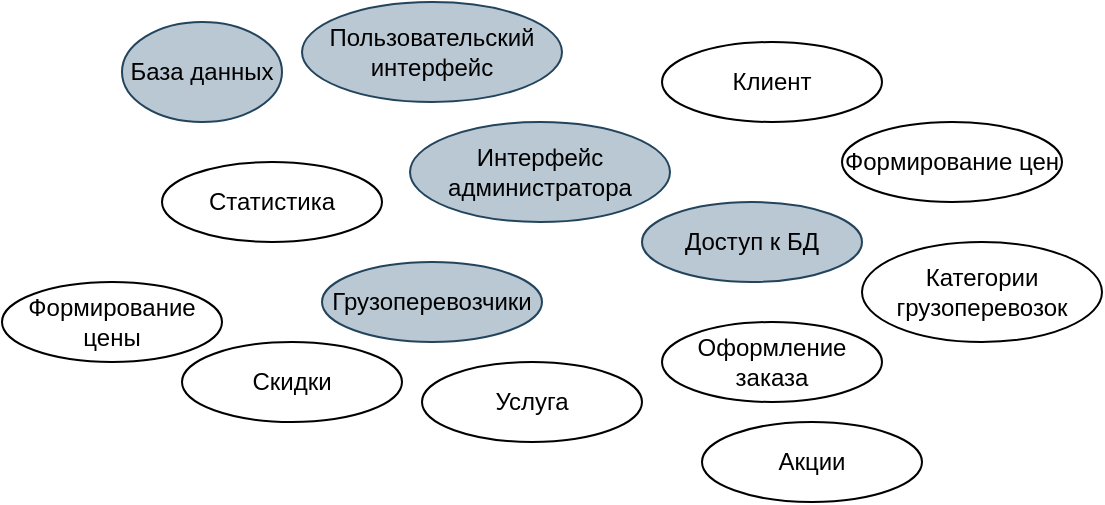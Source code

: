 <mxfile version="14.5.3" type="github" pages="3"><diagram id="oJFhMZ-4Em3QWaTYSSpn" name="Page-1"><mxGraphModel dx="969" dy="615" grid="1" gridSize="10" guides="1" tooltips="1" connect="1" arrows="1" fold="1" page="1" pageScale="1" pageWidth="827" pageHeight="1169" math="0" shadow="0"><root><mxCell id="0"/><mxCell id="1" parent="0"/><mxCell id="JuMUpkHOKEI1C3vhRrKP-1" value="База данных" style="ellipse;whiteSpace=wrap;html=1;fillColor=#bac8d3;strokeColor=#23445d;" vertex="1" parent="1"><mxGeometry x="140" y="90" width="80" height="50" as="geometry"/></mxCell><mxCell id="JuMUpkHOKEI1C3vhRrKP-2" value="Пользовательский интерфейс" style="ellipse;whiteSpace=wrap;html=1;fillColor=#bac8d3;strokeColor=#23445d;" vertex="1" parent="1"><mxGeometry x="230" y="80" width="130" height="50" as="geometry"/></mxCell><mxCell id="JuMUpkHOKEI1C3vhRrKP-3" value="Интерфейс администратора" style="ellipse;whiteSpace=wrap;html=1;fillColor=#bac8d3;strokeColor=#23445d;" vertex="1" parent="1"><mxGeometry x="284" y="140" width="130" height="50" as="geometry"/></mxCell><mxCell id="JuMUpkHOKEI1C3vhRrKP-4" value="Клиент" style="ellipse;whiteSpace=wrap;html=1;" vertex="1" parent="1"><mxGeometry x="410" y="100" width="110" height="40" as="geometry"/></mxCell><mxCell id="JuMUpkHOKEI1C3vhRrKP-5" value="Доступ к БД" style="ellipse;whiteSpace=wrap;html=1;fillColor=#bac8d3;strokeColor=#23445d;" vertex="1" parent="1"><mxGeometry x="400" y="180" width="110" height="40" as="geometry"/></mxCell><mxCell id="JuMUpkHOKEI1C3vhRrKP-6" value="Формирование цены" style="ellipse;whiteSpace=wrap;html=1;" vertex="1" parent="1"><mxGeometry x="80" y="220" width="110" height="40" as="geometry"/></mxCell><mxCell id="JuMUpkHOKEI1C3vhRrKP-7" value="Грузоперевозчики" style="ellipse;whiteSpace=wrap;html=1;fillColor=#bac8d3;strokeColor=#23445d;" vertex="1" parent="1"><mxGeometry x="240" y="210" width="110" height="40" as="geometry"/></mxCell><mxCell id="JuMUpkHOKEI1C3vhRrKP-8" value="Оформление заказа" style="ellipse;whiteSpace=wrap;html=1;" vertex="1" parent="1"><mxGeometry x="410" y="240" width="110" height="40" as="geometry"/></mxCell><mxCell id="JuMUpkHOKEI1C3vhRrKP-9" value="Формирование цен" style="ellipse;whiteSpace=wrap;html=1;" vertex="1" parent="1"><mxGeometry x="500" y="140" width="110" height="40" as="geometry"/></mxCell><mxCell id="JuMUpkHOKEI1C3vhRrKP-10" value="Статистика" style="ellipse;whiteSpace=wrap;html=1;" vertex="1" parent="1"><mxGeometry x="160" y="160" width="110" height="40" as="geometry"/></mxCell><mxCell id="JuMUpkHOKEI1C3vhRrKP-11" value="Услуга" style="ellipse;whiteSpace=wrap;html=1;" vertex="1" parent="1"><mxGeometry x="290" y="260" width="110" height="40" as="geometry"/></mxCell><mxCell id="JuMUpkHOKEI1C3vhRrKP-12" value="Скидки" style="ellipse;whiteSpace=wrap;html=1;" vertex="1" parent="1"><mxGeometry x="170" y="250" width="110" height="40" as="geometry"/></mxCell><mxCell id="JuMUpkHOKEI1C3vhRrKP-13" value="Категории грузоперевозок" style="ellipse;whiteSpace=wrap;html=1;" vertex="1" parent="1"><mxGeometry x="510" y="200" width="120" height="50" as="geometry"/></mxCell><mxCell id="JuMUpkHOKEI1C3vhRrKP-14" value="Акции" style="ellipse;whiteSpace=wrap;html=1;" vertex="1" parent="1"><mxGeometry x="430" y="290" width="110" height="40" as="geometry"/></mxCell></root></mxGraphModel></diagram><diagram id="pmU2GIMkfI1FvSh3oT7W" name="Page-2"><mxGraphModel dx="969" dy="615" grid="1" gridSize="10" guides="1" tooltips="1" connect="1" arrows="1" fold="1" page="1" pageScale="1" pageWidth="827" pageHeight="1169" math="0" shadow="0"><root><mxCell id="xUFKyDpXaQPN2AxG2mV6-0"/><mxCell id="xUFKyDpXaQPN2AxG2mV6-1" parent="xUFKyDpXaQPN2AxG2mV6-0"/><mxCell id="xUFKyDpXaQPN2AxG2mV6-2" value="Все точки зрения" style="rounded=0;whiteSpace=wrap;html=1;" vertex="1" parent="xUFKyDpXaQPN2AxG2mV6-1"><mxGeometry x="354" y="70" width="120" height="30" as="geometry"/></mxCell><mxCell id="xUFKyDpXaQPN2AxG2mV6-3" value="Фирмы" style="rounded=0;whiteSpace=wrap;html=1;" vertex="1" parent="xUFKyDpXaQPN2AxG2mV6-1"><mxGeometry x="104" y="130" width="120" height="30" as="geometry"/></mxCell><mxCell id="xUFKyDpXaQPN2AxG2mV6-4" value="Сотрудники" style="rounded=0;whiteSpace=wrap;html=1;" vertex="1" parent="xUFKyDpXaQPN2AxG2mV6-1"><mxGeometry x="268" y="130" width="120" height="30" as="geometry"/></mxCell><mxCell id="xUFKyDpXaQPN2AxG2mV6-5" value="Клиенты" style="rounded=0;whiteSpace=wrap;html=1;" vertex="1" parent="xUFKyDpXaQPN2AxG2mV6-1"><mxGeometry x="434" y="130" width="120" height="30" as="geometry"/></mxCell><mxCell id="xUFKyDpXaQPN2AxG2mV6-6" value="Услуги" style="rounded=0;whiteSpace=wrap;html=1;" vertex="1" parent="xUFKyDpXaQPN2AxG2mV6-1"><mxGeometry x="604" y="130" width="120" height="30" as="geometry"/></mxCell><mxCell id="xUFKyDpXaQPN2AxG2mV6-7" value="Администратор" style="rounded=0;whiteSpace=wrap;html=1;" vertex="1" parent="xUFKyDpXaQPN2AxG2mV6-1"><mxGeometry x="370" y="210" width="120" height="30" as="geometry"/></mxCell><mxCell id="xUFKyDpXaQPN2AxG2mV6-8" value="Менеджер" style="rounded=0;whiteSpace=wrap;html=1;" vertex="1" parent="xUFKyDpXaQPN2AxG2mV6-1"><mxGeometry x="224" y="210" width="120" height="30" as="geometry"/></mxCell><mxCell id="xUFKyDpXaQPN2AxG2mV6-9" value="Менеджер" style="rounded=0;whiteSpace=wrap;html=1;" vertex="1" parent="xUFKyDpXaQPN2AxG2mV6-1"><mxGeometry x="70" y="210" width="120" height="30" as="geometry"/></mxCell><mxCell id="xUFKyDpXaQPN2AxG2mV6-12" value="" style="endArrow=classic;html=1;exitX=0.5;exitY=1;exitDx=0;exitDy=0;entryX=0.5;entryY=0;entryDx=0;entryDy=0;" edge="1" parent="xUFKyDpXaQPN2AxG2mV6-1" source="xUFKyDpXaQPN2AxG2mV6-2" target="xUFKyDpXaQPN2AxG2mV6-5"><mxGeometry width="50" height="50" relative="1" as="geometry"><mxPoint x="520" y="340" as="sourcePoint"/><mxPoint x="570" y="290" as="targetPoint"/></mxGeometry></mxCell><mxCell id="xUFKyDpXaQPN2AxG2mV6-13" value="" style="endArrow=classic;html=1;exitX=0.5;exitY=1;exitDx=0;exitDy=0;entryX=0.5;entryY=0;entryDx=0;entryDy=0;" edge="1" parent="xUFKyDpXaQPN2AxG2mV6-1" source="xUFKyDpXaQPN2AxG2mV6-2" target="xUFKyDpXaQPN2AxG2mV6-6"><mxGeometry width="50" height="50" relative="1" as="geometry"><mxPoint x="520" y="340" as="sourcePoint"/><mxPoint x="570" y="290" as="targetPoint"/></mxGeometry></mxCell><mxCell id="xUFKyDpXaQPN2AxG2mV6-14" value="" style="endArrow=classic;html=1;exitX=0.5;exitY=1;exitDx=0;exitDy=0;entryX=0.5;entryY=0;entryDx=0;entryDy=0;" edge="1" parent="xUFKyDpXaQPN2AxG2mV6-1" source="xUFKyDpXaQPN2AxG2mV6-2" target="xUFKyDpXaQPN2AxG2mV6-4"><mxGeometry width="50" height="50" relative="1" as="geometry"><mxPoint x="520" y="340" as="sourcePoint"/><mxPoint x="570" y="290" as="targetPoint"/></mxGeometry></mxCell><mxCell id="xUFKyDpXaQPN2AxG2mV6-15" value="" style="endArrow=classic;html=1;exitX=0.5;exitY=1;exitDx=0;exitDy=0;entryX=0.5;entryY=0;entryDx=0;entryDy=0;" edge="1" parent="xUFKyDpXaQPN2AxG2mV6-1" source="xUFKyDpXaQPN2AxG2mV6-2" target="xUFKyDpXaQPN2AxG2mV6-3"><mxGeometry width="50" height="50" relative="1" as="geometry"><mxPoint x="520" y="340" as="sourcePoint"/><mxPoint x="570" y="290" as="targetPoint"/></mxGeometry></mxCell><mxCell id="xUFKyDpXaQPN2AxG2mV6-16" value="" style="endArrow=classic;html=1;exitX=0.5;exitY=1;exitDx=0;exitDy=0;entryX=0.5;entryY=0;entryDx=0;entryDy=0;" edge="1" parent="xUFKyDpXaQPN2AxG2mV6-1" source="xUFKyDpXaQPN2AxG2mV6-3" target="xUFKyDpXaQPN2AxG2mV6-9"><mxGeometry width="50" height="50" relative="1" as="geometry"><mxPoint x="520" y="340" as="sourcePoint"/><mxPoint x="570" y="290" as="targetPoint"/></mxGeometry></mxCell><mxCell id="xUFKyDpXaQPN2AxG2mV6-17" value="" style="endArrow=classic;html=1;exitX=0.5;exitY=1;exitDx=0;exitDy=0;entryX=0.5;entryY=0;entryDx=0;entryDy=0;" edge="1" parent="xUFKyDpXaQPN2AxG2mV6-1" source="xUFKyDpXaQPN2AxG2mV6-4" target="xUFKyDpXaQPN2AxG2mV6-8"><mxGeometry width="50" height="50" relative="1" as="geometry"><mxPoint x="520" y="340" as="sourcePoint"/><mxPoint x="570" y="290" as="targetPoint"/></mxGeometry></mxCell><mxCell id="xUFKyDpXaQPN2AxG2mV6-18" value="" style="endArrow=classic;html=1;exitX=0.5;exitY=1;exitDx=0;exitDy=0;entryX=0.5;entryY=0;entryDx=0;entryDy=0;" edge="1" parent="xUFKyDpXaQPN2AxG2mV6-1" source="xUFKyDpXaQPN2AxG2mV6-4" target="xUFKyDpXaQPN2AxG2mV6-7"><mxGeometry width="50" height="50" relative="1" as="geometry"><mxPoint x="520" y="340" as="sourcePoint"/><mxPoint x="570" y="290" as="targetPoint"/></mxGeometry></mxCell></root></mxGraphModel></diagram><diagram id="0n4cTZK3iCAeqz9uB3AZ" name="Page-3"><mxGraphModel dx="1796" dy="615" grid="1" gridSize="10" guides="1" tooltips="1" connect="1" arrows="1" fold="1" page="1" pageScale="1" pageWidth="827" pageHeight="1169" math="0" shadow="0"><root><mxCell id="BHFx-rEc6nwjmerP449m-0"/><mxCell id="BHFx-rEc6nwjmerP449m-1" parent="BHFx-rEc6nwjmerP449m-0"/><mxCell id="BHFx-rEc6nwjmerP449m-3" value="Пользователи" style="swimlane;fontStyle=0;align=center;verticalAlign=top;childLayout=stackLayout;horizontal=1;startSize=26;horizontalStack=0;resizeParent=1;resizeParentMax=0;resizeLast=0;collapsible=1;marginBottom=0;" vertex="1" parent="BHFx-rEc6nwjmerP449m-1"><mxGeometry x="210" y="80" width="160" height="82" as="geometry"/></mxCell><mxCell id="BHFx-rEc6nwjmerP449m-4" value="id пользователя&#xA;id фирмы&#xA;должность" style="text;strokeColor=none;fillColor=none;align=left;verticalAlign=top;spacingLeft=4;spacingRight=4;overflow=hidden;rotatable=0;points=[[0,0.5],[1,0.5]];portConstraint=eastwest;" vertex="1" parent="BHFx-rEc6nwjmerP449m-3"><mxGeometry y="26" width="160" height="54" as="geometry"/></mxCell><mxCell id="BHFx-rEc6nwjmerP449m-5" value="" style="line;strokeWidth=1;fillColor=none;align=left;verticalAlign=middle;spacingTop=-1;spacingLeft=3;spacingRight=3;rotatable=0;labelPosition=right;points=[];portConstraint=eastwest;" vertex="1" parent="BHFx-rEc6nwjmerP449m-3"><mxGeometry y="80" width="160" height="2" as="geometry"/></mxCell><mxCell id="BHFx-rEc6nwjmerP449m-7" value="Фирма" style="swimlane;fontStyle=0;align=center;verticalAlign=top;childLayout=stackLayout;horizontal=1;startSize=26;horizontalStack=0;resizeParent=1;resizeParentMax=0;resizeLast=0;collapsible=1;marginBottom=0;" vertex="1" parent="BHFx-rEc6nwjmerP449m-1"><mxGeometry x="-10" y="108" width="160" height="82" as="geometry"/></mxCell><mxCell id="BHFx-rEc6nwjmerP449m-8" value="id фирмы&#xA;название&#xA;Контактный телефон&#xA;" style="text;strokeColor=none;fillColor=none;align=left;verticalAlign=top;spacingLeft=4;spacingRight=4;overflow=hidden;rotatable=0;points=[[0,0.5],[1,0.5]];portConstraint=eastwest;" vertex="1" parent="BHFx-rEc6nwjmerP449m-7"><mxGeometry y="26" width="160" height="54" as="geometry"/></mxCell><mxCell id="BHFx-rEc6nwjmerP449m-9" value="" style="line;strokeWidth=1;fillColor=none;align=left;verticalAlign=middle;spacingTop=-1;spacingLeft=3;spacingRight=3;rotatable=0;labelPosition=right;points=[];portConstraint=eastwest;" vertex="1" parent="BHFx-rEc6nwjmerP449m-7"><mxGeometry y="80" width="160" height="2" as="geometry"/></mxCell><mxCell id="BHFx-rEc6nwjmerP449m-12" value="Машина" style="swimlane;fontStyle=0;align=center;verticalAlign=top;childLayout=stackLayout;horizontal=1;startSize=26;horizontalStack=0;resizeParent=1;resizeParentMax=0;resizeLast=0;collapsible=1;marginBottom=0;" vertex="1" parent="BHFx-rEc6nwjmerP449m-1"><mxGeometry x="210" y="190" width="160" height="140" as="geometry"/></mxCell><mxCell id="BHFx-rEc6nwjmerP449m-13" value="id машины&#xA;id фирмы&#xA;водитель&#xA;ширина кузова&#xA;высота кузова&#xA;длинна кузова&#xA;макс. вес груза&#xA;&#xA;&#xA;" style="text;strokeColor=none;fillColor=none;align=left;verticalAlign=top;spacingLeft=4;spacingRight=4;overflow=hidden;rotatable=0;points=[[0,0.5],[1,0.5]];portConstraint=eastwest;" vertex="1" parent="BHFx-rEc6nwjmerP449m-12"><mxGeometry y="26" width="160" height="114" as="geometry"/></mxCell><mxCell id="BHFx-rEc6nwjmerP449m-14" value="" style="line;strokeWidth=1;fillColor=none;align=left;verticalAlign=middle;spacingTop=-1;spacingLeft=3;spacingRight=3;rotatable=0;labelPosition=right;points=[];portConstraint=eastwest;" vertex="1" parent="BHFx-rEc6nwjmerP449m-12"><mxGeometry y="140" width="160" as="geometry"/></mxCell><mxCell id="BHFx-rEc6nwjmerP449m-16" value="Заказ" style="swimlane;fontStyle=0;childLayout=stackLayout;horizontal=1;startSize=26;fillColor=none;horizontalStack=0;resizeParent=1;resizeParentMax=0;resizeLast=0;collapsible=1;marginBottom=0;" vertex="1" parent="BHFx-rEc6nwjmerP449m-1"><mxGeometry x="430" y="360" width="140" height="170" as="geometry"/></mxCell><mxCell id="BHFx-rEc6nwjmerP449m-17" value="id заказа&#xA;фио клиента&#xA;откуда&#xA;куда&#xA;доп. инфо&#xA;id статуса&#xA;id услуги&#xA;&#xA;" style="text;strokeColor=none;fillColor=none;align=left;verticalAlign=top;spacingLeft=4;spacingRight=4;overflow=hidden;rotatable=0;points=[[0,0.5],[1,0.5]];portConstraint=eastwest;" vertex="1" parent="BHFx-rEc6nwjmerP449m-16"><mxGeometry y="26" width="140" height="144" as="geometry"/></mxCell><mxCell id="BHFx-rEc6nwjmerP449m-20" value="" style="edgeStyle=entityRelationEdgeStyle;fontSize=12;html=1;endArrow=ERzeroToMany;startArrow=ERzeroToOne;exitX=1;exitY=0.259;exitDx=0;exitDy=0;exitPerimeter=0;entryX=-0.012;entryY=0.296;entryDx=0;entryDy=0;entryPerimeter=0;" edge="1" parent="BHFx-rEc6nwjmerP449m-1" source="BHFx-rEc6nwjmerP449m-8" target="BHFx-rEc6nwjmerP449m-4"><mxGeometry width="100" height="100" relative="1" as="geometry"><mxPoint x="360" y="370" as="sourcePoint"/><mxPoint x="230" y="193" as="targetPoint"/></mxGeometry></mxCell><mxCell id="BHFx-rEc6nwjmerP449m-21" value="" style="edgeStyle=entityRelationEdgeStyle;fontSize=12;html=1;endArrow=ERoneToMany;exitX=1;exitY=0.5;exitDx=0;exitDy=0;entryX=0;entryY=0.5;entryDx=0;entryDy=0;" edge="1" parent="BHFx-rEc6nwjmerP449m-1" source="BHFx-rEc6nwjmerP449m-8" target="BHFx-rEc6nwjmerP449m-13"><mxGeometry width="100" height="100" relative="1" as="geometry"><mxPoint x="360" y="370" as="sourcePoint"/><mxPoint x="190" y="270" as="targetPoint"/></mxGeometry></mxCell><mxCell id="BHFx-rEc6nwjmerP449m-22" value="Услуга" style="swimlane;fontStyle=0;childLayout=stackLayout;horizontal=1;startSize=26;fillColor=none;horizontalStack=0;resizeParent=1;resizeParentMax=0;resizeLast=0;collapsible=1;marginBottom=0;" vertex="1" parent="BHFx-rEc6nwjmerP449m-1"><mxGeometry x="220" y="360" width="140" height="170" as="geometry"/></mxCell><mxCell id="BHFx-rEc6nwjmerP449m-23" value="id услуги&#xA;id фирмы&#xA;фио клиента&#xA;откуда&#xA;куда&#xA;доп. инфо&#xA;id услуги&#xA;&#xA;" style="text;strokeColor=none;fillColor=none;align=left;verticalAlign=top;spacingLeft=4;spacingRight=4;overflow=hidden;rotatable=0;points=[[0,0.5],[1,0.5]];portConstraint=eastwest;" vertex="1" parent="BHFx-rEc6nwjmerP449m-22"><mxGeometry y="26" width="140" height="144" as="geometry"/></mxCell><mxCell id="BHFx-rEc6nwjmerP449m-24" value="" style="edgeStyle=entityRelationEdgeStyle;fontSize=12;html=1;endArrow=ERoneToMany;entryX=0;entryY=0.5;entryDx=0;entryDy=0;exitX=1.014;exitY=0.104;exitDx=0;exitDy=0;exitPerimeter=0;" edge="1" parent="BHFx-rEc6nwjmerP449m-1" source="BHFx-rEc6nwjmerP449m-23" target="BHFx-rEc6nwjmerP449m-17"><mxGeometry width="100" height="100" relative="1" as="geometry"><mxPoint x="360" y="370" as="sourcePoint"/><mxPoint x="460" y="270" as="targetPoint"/></mxGeometry></mxCell><mxCell id="BHFx-rEc6nwjmerP449m-25" value="" style="edgeStyle=entityRelationEdgeStyle;fontSize=12;html=1;endArrow=ERoneToMany;exitX=0.5;exitY=1;exitDx=0;exitDy=0;entryX=0;entryY=0.5;entryDx=0;entryDy=0;" edge="1" parent="BHFx-rEc6nwjmerP449m-1" source="BHFx-rEc6nwjmerP449m-7" target="BHFx-rEc6nwjmerP449m-23"><mxGeometry width="100" height="100" relative="1" as="geometry"><mxPoint x="360" y="370" as="sourcePoint"/><mxPoint x="460" y="270" as="targetPoint"/></mxGeometry></mxCell><mxCell id="BHFx-rEc6nwjmerP449m-32" value="Статус" style="swimlane;fontStyle=0;childLayout=stackLayout;horizontal=1;startSize=26;fillColor=none;horizontalStack=0;resizeParent=1;resizeParentMax=0;resizeLast=0;collapsible=1;marginBottom=0;" vertex="1" parent="BHFx-rEc6nwjmerP449m-1"><mxGeometry x="630" y="410" width="140" height="70" as="geometry"/></mxCell><mxCell id="BHFx-rEc6nwjmerP449m-33" value="id&#xA;Название&#xA;" style="text;strokeColor=none;fillColor=none;align=left;verticalAlign=top;spacingLeft=4;spacingRight=4;overflow=hidden;rotatable=0;points=[[0,0.5],[1,0.5]];portConstraint=eastwest;" vertex="1" parent="BHFx-rEc6nwjmerP449m-32"><mxGeometry y="26" width="140" height="44" as="geometry"/></mxCell><mxCell id="BHFx-rEc6nwjmerP449m-37" value="" style="edgeStyle=entityRelationEdgeStyle;fontSize=12;html=1;endArrow=ERmandOne;startArrow=ERmandOne;entryX=0;entryY=0.5;entryDx=0;entryDy=0;exitX=1;exitY=0.5;exitDx=0;exitDy=0;" edge="1" parent="BHFx-rEc6nwjmerP449m-1" source="BHFx-rEc6nwjmerP449m-17" target="BHFx-rEc6nwjmerP449m-33"><mxGeometry width="100" height="100" relative="1" as="geometry"><mxPoint x="360" y="370" as="sourcePoint"/><mxPoint x="460" y="270" as="targetPoint"/></mxGeometry></mxCell></root></mxGraphModel></diagram></mxfile>
